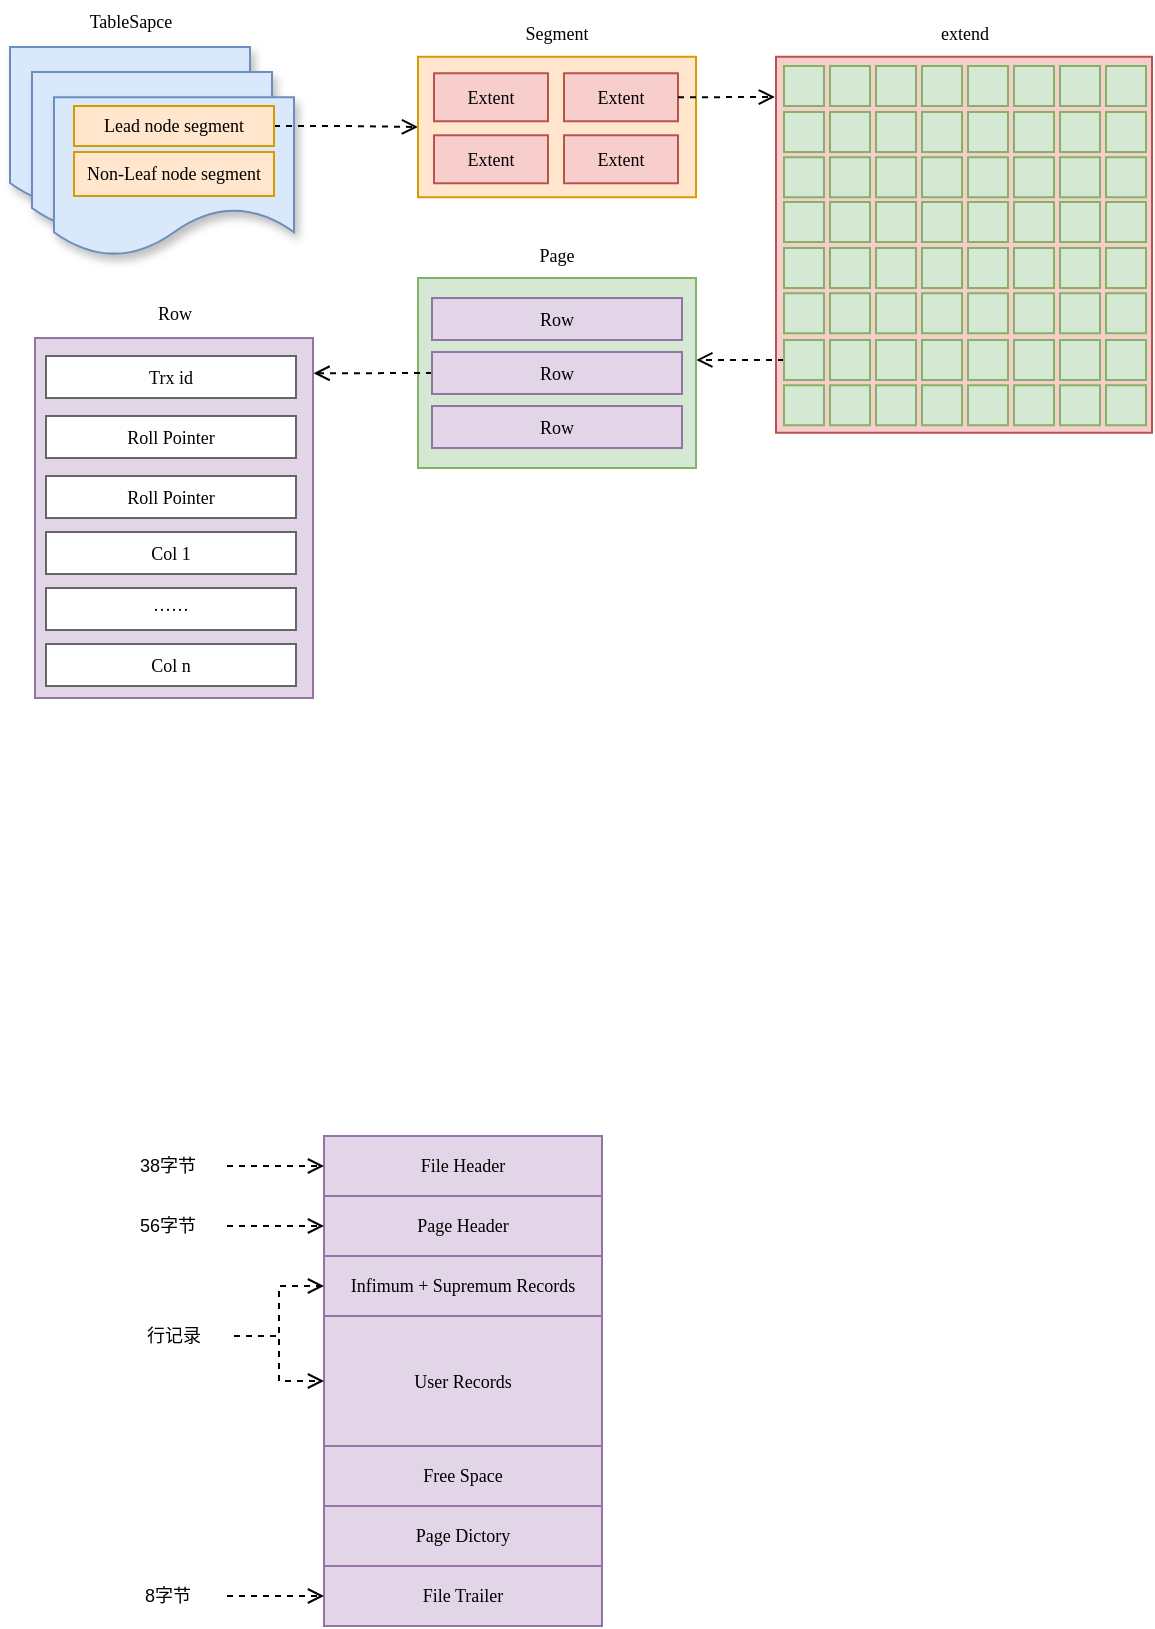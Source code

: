 <mxfile version="26.3.0">
  <diagram name="第 1 页" id="clWs-OmhBCykppdtENqQ">
    <mxGraphModel dx="1626" dy="841" grid="1" gridSize="5" guides="1" tooltips="1" connect="1" arrows="1" fold="1" page="0" pageScale="1" pageWidth="827" pageHeight="1169" background="none" math="0" shadow="0" adaptiveColors="auto">
      <root>
        <mxCell id="0" />
        <mxCell id="1" parent="0" />
        <mxCell id="Sd7MqeYMOoNPswwAHF5z-1" value="" style="shape=document;whiteSpace=wrap;html=1;boundedLbl=1;fontSize=9;fillColor=#dae8fc;strokeColor=#6c8ebf;shadow=1;fillStyle=solid;fontFamily=Comic Sans MS;" parent="1" vertex="1">
          <mxGeometry x="-417" y="-139.49" width="120" height="80" as="geometry" />
        </mxCell>
        <mxCell id="Sd7MqeYMOoNPswwAHF5z-2" value="" style="shape=document;whiteSpace=wrap;html=1;boundedLbl=1;fontSize=9;fillColor=#dae8fc;strokeColor=#6c8ebf;shadow=1;fillStyle=solid;fontFamily=Comic Sans MS;" parent="1" vertex="1">
          <mxGeometry x="-406" y="-127" width="120" height="80" as="geometry" />
        </mxCell>
        <mxCell id="Sd7MqeYMOoNPswwAHF5z-3" value="" style="shape=document;whiteSpace=wrap;html=1;boundedLbl=1;fontSize=9;fillColor=#dae8fc;strokeColor=#6c8ebf;shadow=1;fillStyle=solid;fontFamily=Comic Sans MS;" parent="1" vertex="1">
          <mxGeometry x="-395" y="-114.37" width="120" height="79.37" as="geometry" />
        </mxCell>
        <mxCell id="Sd7MqeYMOoNPswwAHF5z-4" value="TableSapce" style="text;html=1;align=center;verticalAlign=middle;whiteSpace=wrap;rounded=0;fontSize=9;fontFamily=Comic Sans MS;" parent="1" vertex="1">
          <mxGeometry x="-390.5" y="-163" width="67" height="22" as="geometry" />
        </mxCell>
        <mxCell id="Sd7MqeYMOoNPswwAHF5z-5" style="edgeStyle=orthogonalEdgeStyle;rounded=0;orthogonalLoop=1;jettySize=auto;html=1;exitX=1;exitY=0.5;exitDx=0;exitDy=0;entryX=0;entryY=0.5;entryDx=0;entryDy=0;dashed=1;endArrow=open;endFill=0;fontFamily=Comic Sans MS;fontSize=9;" parent="1" source="Sd7MqeYMOoNPswwAHF5z-6" target="Sd7MqeYMOoNPswwAHF5z-8" edge="1">
          <mxGeometry relative="1" as="geometry" />
        </mxCell>
        <mxCell id="Sd7MqeYMOoNPswwAHF5z-6" value="Lead node segment" style="rounded=0;whiteSpace=wrap;html=1;fontSize=9;shadow=0;strokeColor=#d79b00;fillColor=#ffe6cc;fontFamily=Comic Sans MS;" parent="1" vertex="1">
          <mxGeometry x="-385" y="-110" width="100" height="20" as="geometry" />
        </mxCell>
        <mxCell id="Sd7MqeYMOoNPswwAHF5z-8" value="" style="rounded=0;whiteSpace=wrap;html=1;fontSize=9;shadow=0;strokeColor=#d79b00;fillColor=#ffe6cc;fontFamily=Comic Sans MS;" parent="1" vertex="1">
          <mxGeometry x="-213" y="-134.62" width="139" height="70.25" as="geometry" />
        </mxCell>
        <mxCell id="Sd7MqeYMOoNPswwAHF5z-9" value="Extent" style="rounded=0;whiteSpace=wrap;html=1;fontSize=9;shadow=0;strokeColor=#b85450;fillColor=#f8cecc;fontFamily=Comic Sans MS;" parent="1" vertex="1">
          <mxGeometry x="-205" y="-126.37" width="57" height="24" as="geometry" />
        </mxCell>
        <mxCell id="Sd7MqeYMOoNPswwAHF5z-10" value="Extent" style="rounded=0;whiteSpace=wrap;html=1;fontSize=9;shadow=0;strokeColor=#b85450;fillColor=#f8cecc;fontFamily=Comic Sans MS;" parent="1" vertex="1">
          <mxGeometry x="-140" y="-126.37" width="57" height="24" as="geometry" />
        </mxCell>
        <mxCell id="Sd7MqeYMOoNPswwAHF5z-11" value="Extent" style="rounded=0;whiteSpace=wrap;html=1;fontSize=9;shadow=0;strokeColor=#b85450;fillColor=#f8cecc;fontFamily=Comic Sans MS;" parent="1" vertex="1">
          <mxGeometry x="-205" y="-95.37" width="57" height="24" as="geometry" />
        </mxCell>
        <mxCell id="Sd7MqeYMOoNPswwAHF5z-12" value="Extent" style="rounded=0;whiteSpace=wrap;html=1;fontSize=9;shadow=0;strokeColor=#b85450;fillColor=#f8cecc;fontFamily=Comic Sans MS;" parent="1" vertex="1">
          <mxGeometry x="-140" y="-95.37" width="57" height="24" as="geometry" />
        </mxCell>
        <mxCell id="Sd7MqeYMOoNPswwAHF5z-13" value="Segment" style="text;html=1;align=center;verticalAlign=middle;whiteSpace=wrap;rounded=0;fontSize=9;fontFamily=Comic Sans MS;" parent="1" vertex="1">
          <mxGeometry x="-177" y="-157" width="67" height="22.38" as="geometry" />
        </mxCell>
        <mxCell id="Sd7MqeYMOoNPswwAHF5z-14" value="" style="rounded=0;whiteSpace=wrap;html=1;fontSize=9;shadow=0;strokeColor=#b85450;fillColor=#f8cecc;fontFamily=Comic Sans MS;" parent="1" vertex="1">
          <mxGeometry x="-34" y="-134.62" width="188" height="188" as="geometry" />
        </mxCell>
        <mxCell id="Sd7MqeYMOoNPswwAHF5z-15" value="" style="rounded=0;whiteSpace=wrap;html=1;fontSize=9;shadow=0;strokeColor=#82b366;fillColor=#d5e8d4;fontFamily=Comic Sans MS;" parent="1" vertex="1">
          <mxGeometry x="-30" y="-130" width="20" height="20" as="geometry" />
        </mxCell>
        <mxCell id="Sd7MqeYMOoNPswwAHF5z-16" value="" style="rounded=0;whiteSpace=wrap;html=1;fontSize=9;shadow=0;strokeColor=#82b366;fillColor=#d5e8d4;fontFamily=Comic Sans MS;" parent="1" vertex="1">
          <mxGeometry x="-30" y="-107" width="20" height="20" as="geometry" />
        </mxCell>
        <mxCell id="Sd7MqeYMOoNPswwAHF5z-17" value="" style="rounded=0;whiteSpace=wrap;html=1;fontSize=9;shadow=0;strokeColor=#82b366;fillColor=#d5e8d4;fontFamily=Comic Sans MS;" parent="1" vertex="1">
          <mxGeometry x="-30" y="-84.37" width="20" height="20" as="geometry" />
        </mxCell>
        <mxCell id="Sd7MqeYMOoNPswwAHF5z-18" value="" style="rounded=0;whiteSpace=wrap;html=1;fontSize=9;shadow=0;strokeColor=#82b366;fillColor=#d5e8d4;fontFamily=Comic Sans MS;" parent="1" vertex="1">
          <mxGeometry x="-30" y="-62" width="20" height="20" as="geometry" />
        </mxCell>
        <mxCell id="Sd7MqeYMOoNPswwAHF5z-19" value="" style="rounded=0;whiteSpace=wrap;html=1;fontSize=9;shadow=0;strokeColor=#82b366;fillColor=#d5e8d4;fontFamily=Comic Sans MS;" parent="1" vertex="1">
          <mxGeometry x="-30" y="-39" width="20" height="20" as="geometry" />
        </mxCell>
        <mxCell id="Sd7MqeYMOoNPswwAHF5z-20" value="" style="rounded=0;whiteSpace=wrap;html=1;fontSize=9;shadow=0;strokeColor=#82b366;fillColor=#d5e8d4;fontFamily=Comic Sans MS;" parent="1" vertex="1">
          <mxGeometry x="-30" y="-16.37" width="20" height="20" as="geometry" />
        </mxCell>
        <mxCell id="Sd7MqeYMOoNPswwAHF5z-21" value="" style="rounded=0;whiteSpace=wrap;html=1;fontSize=9;shadow=0;strokeColor=#82b366;fillColor=#d5e8d4;fontFamily=Comic Sans MS;" parent="1" vertex="1">
          <mxGeometry x="-7" y="-130" width="20" height="20" as="geometry" />
        </mxCell>
        <mxCell id="Sd7MqeYMOoNPswwAHF5z-22" value="" style="rounded=0;whiteSpace=wrap;html=1;fontSize=9;shadow=0;strokeColor=#82b366;fillColor=#d5e8d4;fontFamily=Comic Sans MS;" parent="1" vertex="1">
          <mxGeometry x="-7" y="-107" width="20" height="20" as="geometry" />
        </mxCell>
        <mxCell id="Sd7MqeYMOoNPswwAHF5z-23" value="" style="rounded=0;whiteSpace=wrap;html=1;fontSize=9;shadow=0;strokeColor=#82b366;fillColor=#d5e8d4;fontFamily=Comic Sans MS;" parent="1" vertex="1">
          <mxGeometry x="-7" y="-84.37" width="20" height="20" as="geometry" />
        </mxCell>
        <mxCell id="Sd7MqeYMOoNPswwAHF5z-24" value="" style="rounded=0;whiteSpace=wrap;html=1;fontSize=9;shadow=0;strokeColor=#82b366;fillColor=#d5e8d4;fontFamily=Comic Sans MS;" parent="1" vertex="1">
          <mxGeometry x="-7" y="-62" width="20" height="20" as="geometry" />
        </mxCell>
        <mxCell id="Sd7MqeYMOoNPswwAHF5z-25" value="" style="rounded=0;whiteSpace=wrap;html=1;fontSize=9;shadow=0;strokeColor=#82b366;fillColor=#d5e8d4;fontFamily=Comic Sans MS;" parent="1" vertex="1">
          <mxGeometry x="-7" y="-39" width="20" height="20" as="geometry" />
        </mxCell>
        <mxCell id="Sd7MqeYMOoNPswwAHF5z-26" value="" style="rounded=0;whiteSpace=wrap;html=1;fontSize=9;shadow=0;strokeColor=#82b366;fillColor=#d5e8d4;fontFamily=Comic Sans MS;" parent="1" vertex="1">
          <mxGeometry x="-7" y="-16.37" width="20" height="20" as="geometry" />
        </mxCell>
        <mxCell id="Sd7MqeYMOoNPswwAHF5z-27" value="" style="rounded=0;whiteSpace=wrap;html=1;fontSize=9;shadow=0;strokeColor=#82b366;fillColor=#d5e8d4;fontFamily=Comic Sans MS;" parent="1" vertex="1">
          <mxGeometry x="16" y="-130" width="20" height="20" as="geometry" />
        </mxCell>
        <mxCell id="Sd7MqeYMOoNPswwAHF5z-28" value="" style="rounded=0;whiteSpace=wrap;html=1;fontSize=9;shadow=0;strokeColor=#82b366;fillColor=#d5e8d4;fontFamily=Comic Sans MS;" parent="1" vertex="1">
          <mxGeometry x="16" y="-107" width="20" height="20" as="geometry" />
        </mxCell>
        <mxCell id="Sd7MqeYMOoNPswwAHF5z-29" value="" style="rounded=0;whiteSpace=wrap;html=1;fontSize=9;shadow=0;strokeColor=#82b366;fillColor=#d5e8d4;fontFamily=Comic Sans MS;" parent="1" vertex="1">
          <mxGeometry x="16" y="-84.37" width="20" height="20" as="geometry" />
        </mxCell>
        <mxCell id="Sd7MqeYMOoNPswwAHF5z-30" value="" style="rounded=0;whiteSpace=wrap;html=1;fontSize=9;shadow=0;strokeColor=#82b366;fillColor=#d5e8d4;fontFamily=Comic Sans MS;" parent="1" vertex="1">
          <mxGeometry x="16" y="-62" width="20" height="20" as="geometry" />
        </mxCell>
        <mxCell id="Sd7MqeYMOoNPswwAHF5z-31" value="" style="rounded=0;whiteSpace=wrap;html=1;fontSize=9;shadow=0;strokeColor=#82b366;fillColor=#d5e8d4;fontFamily=Comic Sans MS;" parent="1" vertex="1">
          <mxGeometry x="16" y="-39" width="20" height="20" as="geometry" />
        </mxCell>
        <mxCell id="Sd7MqeYMOoNPswwAHF5z-32" value="" style="rounded=0;whiteSpace=wrap;html=1;fontSize=9;shadow=0;strokeColor=#82b366;fillColor=#d5e8d4;fontFamily=Comic Sans MS;" parent="1" vertex="1">
          <mxGeometry x="16" y="-16.37" width="20" height="20" as="geometry" />
        </mxCell>
        <mxCell id="Sd7MqeYMOoNPswwAHF5z-33" value="" style="rounded=0;whiteSpace=wrap;html=1;fontSize=9;shadow=0;strokeColor=#82b366;fillColor=#d5e8d4;fontFamily=Comic Sans MS;" parent="1" vertex="1">
          <mxGeometry x="39" y="-130" width="20" height="20" as="geometry" />
        </mxCell>
        <mxCell id="Sd7MqeYMOoNPswwAHF5z-34" value="" style="rounded=0;whiteSpace=wrap;html=1;fontSize=9;shadow=0;strokeColor=#82b366;fillColor=#d5e8d4;fontFamily=Comic Sans MS;" parent="1" vertex="1">
          <mxGeometry x="39" y="-107" width="20" height="20" as="geometry" />
        </mxCell>
        <mxCell id="Sd7MqeYMOoNPswwAHF5z-35" value="" style="rounded=0;whiteSpace=wrap;html=1;fontSize=9;shadow=0;strokeColor=#82b366;fillColor=#d5e8d4;fontFamily=Comic Sans MS;" parent="1" vertex="1">
          <mxGeometry x="39" y="-84.37" width="20" height="20" as="geometry" />
        </mxCell>
        <mxCell id="Sd7MqeYMOoNPswwAHF5z-36" value="" style="rounded=0;whiteSpace=wrap;html=1;fontSize=9;shadow=0;strokeColor=#82b366;fillColor=#d5e8d4;fontFamily=Comic Sans MS;" parent="1" vertex="1">
          <mxGeometry x="39" y="-62" width="20" height="20" as="geometry" />
        </mxCell>
        <mxCell id="Sd7MqeYMOoNPswwAHF5z-37" value="" style="rounded=0;whiteSpace=wrap;html=1;fontSize=9;shadow=0;strokeColor=#82b366;fillColor=#d5e8d4;fontFamily=Comic Sans MS;" parent="1" vertex="1">
          <mxGeometry x="39" y="-39" width="20" height="20" as="geometry" />
        </mxCell>
        <mxCell id="Sd7MqeYMOoNPswwAHF5z-38" value="" style="rounded=0;whiteSpace=wrap;html=1;fontSize=9;shadow=0;strokeColor=#82b366;fillColor=#d5e8d4;fontFamily=Comic Sans MS;" parent="1" vertex="1">
          <mxGeometry x="39" y="-16.37" width="20" height="20" as="geometry" />
        </mxCell>
        <mxCell id="Sd7MqeYMOoNPswwAHF5z-39" value="" style="rounded=0;whiteSpace=wrap;html=1;fontSize=9;shadow=0;strokeColor=#82b366;fillColor=#d5e8d4;fontFamily=Comic Sans MS;" parent="1" vertex="1">
          <mxGeometry x="62" y="-130" width="20" height="20" as="geometry" />
        </mxCell>
        <mxCell id="Sd7MqeYMOoNPswwAHF5z-40" value="" style="rounded=0;whiteSpace=wrap;html=1;fontSize=9;shadow=0;strokeColor=#82b366;fillColor=#d5e8d4;fontFamily=Comic Sans MS;" parent="1" vertex="1">
          <mxGeometry x="62" y="-107" width="20" height="20" as="geometry" />
        </mxCell>
        <mxCell id="Sd7MqeYMOoNPswwAHF5z-41" value="" style="rounded=0;whiteSpace=wrap;html=1;fontSize=9;shadow=0;strokeColor=#82b366;fillColor=#d5e8d4;fontFamily=Comic Sans MS;" parent="1" vertex="1">
          <mxGeometry x="62" y="-84.37" width="20" height="20" as="geometry" />
        </mxCell>
        <mxCell id="Sd7MqeYMOoNPswwAHF5z-42" value="" style="rounded=0;whiteSpace=wrap;html=1;fontSize=9;shadow=0;strokeColor=#82b366;fillColor=#d5e8d4;fontFamily=Comic Sans MS;" parent="1" vertex="1">
          <mxGeometry x="62" y="-62" width="20" height="20" as="geometry" />
        </mxCell>
        <mxCell id="Sd7MqeYMOoNPswwAHF5z-43" value="" style="rounded=0;whiteSpace=wrap;html=1;fontSize=9;shadow=0;strokeColor=#82b366;fillColor=#d5e8d4;fontFamily=Comic Sans MS;" parent="1" vertex="1">
          <mxGeometry x="62" y="-39" width="20" height="20" as="geometry" />
        </mxCell>
        <mxCell id="Sd7MqeYMOoNPswwAHF5z-44" value="" style="rounded=0;whiteSpace=wrap;html=1;fontSize=9;shadow=0;strokeColor=#82b366;fillColor=#d5e8d4;fontFamily=Comic Sans MS;" parent="1" vertex="1">
          <mxGeometry x="62" y="-16.37" width="20" height="20" as="geometry" />
        </mxCell>
        <mxCell id="Sd7MqeYMOoNPswwAHF5z-45" value="" style="rounded=0;whiteSpace=wrap;html=1;fontSize=9;shadow=0;strokeColor=#82b366;fillColor=#d5e8d4;fontFamily=Comic Sans MS;" parent="1" vertex="1">
          <mxGeometry x="85" y="-130" width="20" height="20" as="geometry" />
        </mxCell>
        <mxCell id="Sd7MqeYMOoNPswwAHF5z-46" value="" style="rounded=0;whiteSpace=wrap;html=1;fontSize=9;shadow=0;strokeColor=#82b366;fillColor=#d5e8d4;fontFamily=Comic Sans MS;" parent="1" vertex="1">
          <mxGeometry x="85" y="-107" width="20" height="20" as="geometry" />
        </mxCell>
        <mxCell id="Sd7MqeYMOoNPswwAHF5z-47" value="" style="rounded=0;whiteSpace=wrap;html=1;fontSize=9;shadow=0;strokeColor=#82b366;fillColor=#d5e8d4;fontFamily=Comic Sans MS;" parent="1" vertex="1">
          <mxGeometry x="85" y="-84.37" width="20" height="20" as="geometry" />
        </mxCell>
        <mxCell id="Sd7MqeYMOoNPswwAHF5z-48" value="" style="rounded=0;whiteSpace=wrap;html=1;fontSize=9;shadow=0;strokeColor=#82b366;fillColor=#d5e8d4;fontFamily=Comic Sans MS;" parent="1" vertex="1">
          <mxGeometry x="85" y="-62" width="20" height="20" as="geometry" />
        </mxCell>
        <mxCell id="Sd7MqeYMOoNPswwAHF5z-49" value="" style="rounded=0;whiteSpace=wrap;html=1;fontSize=9;shadow=0;strokeColor=#82b366;fillColor=#d5e8d4;fontFamily=Comic Sans MS;" parent="1" vertex="1">
          <mxGeometry x="85" y="-39" width="20" height="20" as="geometry" />
        </mxCell>
        <mxCell id="Sd7MqeYMOoNPswwAHF5z-50" value="" style="rounded=0;whiteSpace=wrap;html=1;fontSize=9;shadow=0;strokeColor=#82b366;fillColor=#d5e8d4;fontFamily=Comic Sans MS;" parent="1" vertex="1">
          <mxGeometry x="85" y="-16.37" width="20" height="20" as="geometry" />
        </mxCell>
        <mxCell id="Sd7MqeYMOoNPswwAHF5z-51" value="" style="rounded=0;whiteSpace=wrap;html=1;fontSize=9;shadow=0;strokeColor=#82b366;fillColor=#d5e8d4;fontFamily=Comic Sans MS;" parent="1" vertex="1">
          <mxGeometry x="108" y="-130" width="20" height="20" as="geometry" />
        </mxCell>
        <mxCell id="Sd7MqeYMOoNPswwAHF5z-52" value="" style="rounded=0;whiteSpace=wrap;html=1;fontSize=9;shadow=0;strokeColor=#82b366;fillColor=#d5e8d4;fontFamily=Comic Sans MS;" parent="1" vertex="1">
          <mxGeometry x="108" y="-107" width="20" height="20" as="geometry" />
        </mxCell>
        <mxCell id="Sd7MqeYMOoNPswwAHF5z-53" value="" style="rounded=0;whiteSpace=wrap;html=1;fontSize=9;shadow=0;strokeColor=#82b366;fillColor=#d5e8d4;fontFamily=Comic Sans MS;" parent="1" vertex="1">
          <mxGeometry x="108" y="-84.37" width="20" height="20" as="geometry" />
        </mxCell>
        <mxCell id="Sd7MqeYMOoNPswwAHF5z-54" value="" style="rounded=0;whiteSpace=wrap;html=1;fontSize=9;shadow=0;strokeColor=#82b366;fillColor=#d5e8d4;fontFamily=Comic Sans MS;" parent="1" vertex="1">
          <mxGeometry x="108" y="-62" width="20" height="20" as="geometry" />
        </mxCell>
        <mxCell id="Sd7MqeYMOoNPswwAHF5z-55" value="" style="rounded=0;whiteSpace=wrap;html=1;fontSize=9;shadow=0;strokeColor=#82b366;fillColor=#d5e8d4;fontFamily=Comic Sans MS;" parent="1" vertex="1">
          <mxGeometry x="108" y="-39" width="20" height="20" as="geometry" />
        </mxCell>
        <mxCell id="Sd7MqeYMOoNPswwAHF5z-56" value="" style="rounded=0;whiteSpace=wrap;html=1;fontSize=9;shadow=0;strokeColor=#82b366;fillColor=#d5e8d4;fontFamily=Comic Sans MS;" parent="1" vertex="1">
          <mxGeometry x="108" y="-16.37" width="20" height="20" as="geometry" />
        </mxCell>
        <mxCell id="Sd7MqeYMOoNPswwAHF5z-57" value="" style="rounded=0;whiteSpace=wrap;html=1;fontSize=9;shadow=0;strokeColor=#82b366;fillColor=#d5e8d4;fontFamily=Comic Sans MS;" parent="1" vertex="1">
          <mxGeometry x="131" y="-130" width="20" height="20" as="geometry" />
        </mxCell>
        <mxCell id="Sd7MqeYMOoNPswwAHF5z-58" value="" style="rounded=0;whiteSpace=wrap;html=1;fontSize=9;shadow=0;strokeColor=#82b366;fillColor=#d5e8d4;fontFamily=Comic Sans MS;" parent="1" vertex="1">
          <mxGeometry x="131" y="-107" width="20" height="20" as="geometry" />
        </mxCell>
        <mxCell id="Sd7MqeYMOoNPswwAHF5z-59" value="" style="rounded=0;whiteSpace=wrap;html=1;fontSize=9;shadow=0;strokeColor=#82b366;fillColor=#d5e8d4;fontFamily=Comic Sans MS;" parent="1" vertex="1">
          <mxGeometry x="131" y="-84.37" width="20" height="20" as="geometry" />
        </mxCell>
        <mxCell id="Sd7MqeYMOoNPswwAHF5z-60" value="" style="rounded=0;whiteSpace=wrap;html=1;fontSize=9;shadow=0;strokeColor=#82b366;fillColor=#d5e8d4;fontFamily=Comic Sans MS;" parent="1" vertex="1">
          <mxGeometry x="131" y="-62" width="20" height="20" as="geometry" />
        </mxCell>
        <mxCell id="Sd7MqeYMOoNPswwAHF5z-61" value="" style="rounded=0;whiteSpace=wrap;html=1;fontSize=9;shadow=0;strokeColor=#82b366;fillColor=#d5e8d4;fontFamily=Comic Sans MS;" parent="1" vertex="1">
          <mxGeometry x="131" y="-39" width="20" height="20" as="geometry" />
        </mxCell>
        <mxCell id="Sd7MqeYMOoNPswwAHF5z-62" value="" style="rounded=0;whiteSpace=wrap;html=1;fontSize=9;shadow=0;strokeColor=#82b366;fillColor=#d5e8d4;fontFamily=Comic Sans MS;" parent="1" vertex="1">
          <mxGeometry x="131" y="-16.37" width="20" height="20" as="geometry" />
        </mxCell>
        <mxCell id="Sd7MqeYMOoNPswwAHF5z-63" style="edgeStyle=orthogonalEdgeStyle;rounded=0;orthogonalLoop=1;jettySize=auto;html=1;exitX=0;exitY=0.5;exitDx=0;exitDy=0;entryX=1.001;entryY=0.431;entryDx=0;entryDy=0;entryPerimeter=0;dashed=1;endArrow=open;endFill=0;fontFamily=Comic Sans MS;fontSize=9;" parent="1" source="Sd7MqeYMOoNPswwAHF5z-64" target="Sd7MqeYMOoNPswwAHF5z-82" edge="1">
          <mxGeometry relative="1" as="geometry">
            <mxPoint x="-73" y="17" as="targetPoint" />
          </mxGeometry>
        </mxCell>
        <mxCell id="Sd7MqeYMOoNPswwAHF5z-64" value="" style="rounded=0;whiteSpace=wrap;html=1;fontSize=9;shadow=0;strokeColor=#82b366;fillColor=#d5e8d4;fontFamily=Comic Sans MS;" parent="1" vertex="1">
          <mxGeometry x="-30" y="7" width="20" height="20" as="geometry" />
        </mxCell>
        <mxCell id="Sd7MqeYMOoNPswwAHF5z-65" value="" style="rounded=0;whiteSpace=wrap;html=1;fontSize=9;shadow=0;strokeColor=#82b366;fillColor=#d5e8d4;fontFamily=Comic Sans MS;" parent="1" vertex="1">
          <mxGeometry x="-30" y="29.63" width="20" height="20" as="geometry" />
        </mxCell>
        <mxCell id="Sd7MqeYMOoNPswwAHF5z-66" value="" style="rounded=0;whiteSpace=wrap;html=1;fontSize=9;shadow=0;strokeColor=#82b366;fillColor=#d5e8d4;fontFamily=Comic Sans MS;" parent="1" vertex="1">
          <mxGeometry x="-7" y="7" width="20" height="20" as="geometry" />
        </mxCell>
        <mxCell id="Sd7MqeYMOoNPswwAHF5z-67" value="" style="rounded=0;whiteSpace=wrap;html=1;fontSize=9;shadow=0;strokeColor=#82b366;fillColor=#d5e8d4;fontFamily=Comic Sans MS;" parent="1" vertex="1">
          <mxGeometry x="-7" y="29.63" width="20" height="20" as="geometry" />
        </mxCell>
        <mxCell id="Sd7MqeYMOoNPswwAHF5z-68" value="" style="rounded=0;whiteSpace=wrap;html=1;fontSize=9;shadow=0;strokeColor=#82b366;fillColor=#d5e8d4;fontFamily=Comic Sans MS;" parent="1" vertex="1">
          <mxGeometry x="16" y="7" width="20" height="20" as="geometry" />
        </mxCell>
        <mxCell id="Sd7MqeYMOoNPswwAHF5z-69" value="" style="rounded=0;whiteSpace=wrap;html=1;fontSize=9;shadow=0;strokeColor=#82b366;fillColor=#d5e8d4;fontFamily=Comic Sans MS;" parent="1" vertex="1">
          <mxGeometry x="16" y="29.63" width="20" height="20" as="geometry" />
        </mxCell>
        <mxCell id="Sd7MqeYMOoNPswwAHF5z-70" value="" style="rounded=0;whiteSpace=wrap;html=1;fontSize=9;shadow=0;strokeColor=#82b366;fillColor=#d5e8d4;fontFamily=Comic Sans MS;" parent="1" vertex="1">
          <mxGeometry x="39" y="7" width="20" height="20" as="geometry" />
        </mxCell>
        <mxCell id="Sd7MqeYMOoNPswwAHF5z-71" value="" style="rounded=0;whiteSpace=wrap;html=1;fontSize=9;shadow=0;strokeColor=#82b366;fillColor=#d5e8d4;fontFamily=Comic Sans MS;" parent="1" vertex="1">
          <mxGeometry x="39" y="29.63" width="20" height="20" as="geometry" />
        </mxCell>
        <mxCell id="Sd7MqeYMOoNPswwAHF5z-72" value="" style="rounded=0;whiteSpace=wrap;html=1;fontSize=9;shadow=0;strokeColor=#82b366;fillColor=#d5e8d4;fontFamily=Comic Sans MS;" parent="1" vertex="1">
          <mxGeometry x="62" y="7" width="20" height="20" as="geometry" />
        </mxCell>
        <mxCell id="Sd7MqeYMOoNPswwAHF5z-73" value="" style="rounded=0;whiteSpace=wrap;html=1;fontSize=9;shadow=0;strokeColor=#82b366;fillColor=#d5e8d4;fontFamily=Comic Sans MS;" parent="1" vertex="1">
          <mxGeometry x="62" y="29.63" width="20" height="20" as="geometry" />
        </mxCell>
        <mxCell id="Sd7MqeYMOoNPswwAHF5z-74" value="" style="rounded=0;whiteSpace=wrap;html=1;fontSize=9;shadow=0;strokeColor=#82b366;fillColor=#d5e8d4;fontFamily=Comic Sans MS;" parent="1" vertex="1">
          <mxGeometry x="85" y="7" width="20" height="20" as="geometry" />
        </mxCell>
        <mxCell id="Sd7MqeYMOoNPswwAHF5z-75" value="" style="rounded=0;whiteSpace=wrap;html=1;fontSize=9;shadow=0;strokeColor=#82b366;fillColor=#d5e8d4;fontFamily=Comic Sans MS;" parent="1" vertex="1">
          <mxGeometry x="85" y="29.63" width="20" height="20" as="geometry" />
        </mxCell>
        <mxCell id="Sd7MqeYMOoNPswwAHF5z-76" value="" style="rounded=0;whiteSpace=wrap;html=1;fontSize=9;shadow=0;strokeColor=#82b366;fillColor=#d5e8d4;fontFamily=Comic Sans MS;" parent="1" vertex="1">
          <mxGeometry x="108" y="7" width="20" height="20" as="geometry" />
        </mxCell>
        <mxCell id="Sd7MqeYMOoNPswwAHF5z-77" value="" style="rounded=0;whiteSpace=wrap;html=1;fontSize=9;shadow=0;strokeColor=#82b366;fillColor=#d5e8d4;fontFamily=Comic Sans MS;" parent="1" vertex="1">
          <mxGeometry x="108" y="29.63" width="20" height="20" as="geometry" />
        </mxCell>
        <mxCell id="Sd7MqeYMOoNPswwAHF5z-78" value="" style="rounded=0;whiteSpace=wrap;html=1;fontSize=9;shadow=0;strokeColor=#82b366;fillColor=#d5e8d4;fontFamily=Comic Sans MS;" parent="1" vertex="1">
          <mxGeometry x="131" y="7" width="20" height="20" as="geometry" />
        </mxCell>
        <mxCell id="Sd7MqeYMOoNPswwAHF5z-79" value="" style="rounded=0;whiteSpace=wrap;html=1;fontSize=9;shadow=0;strokeColor=#82b366;fillColor=#d5e8d4;fontFamily=Comic Sans MS;" parent="1" vertex="1">
          <mxGeometry x="131" y="29.63" width="20" height="20" as="geometry" />
        </mxCell>
        <mxCell id="Sd7MqeYMOoNPswwAHF5z-80" style="rounded=0;orthogonalLoop=1;jettySize=auto;html=1;exitX=1;exitY=0.5;exitDx=0;exitDy=0;entryX=-0.003;entryY=0.107;entryDx=0;entryDy=0;entryPerimeter=0;dashed=1;endArrow=open;endFill=0;fontFamily=Comic Sans MS;fontSize=9;" parent="1" source="Sd7MqeYMOoNPswwAHF5z-10" target="Sd7MqeYMOoNPswwAHF5z-14" edge="1">
          <mxGeometry relative="1" as="geometry">
            <mxPoint x="-35" y="-115" as="targetPoint" />
          </mxGeometry>
        </mxCell>
        <mxCell id="Sd7MqeYMOoNPswwAHF5z-81" value="extend" style="text;html=1;align=center;verticalAlign=middle;whiteSpace=wrap;rounded=0;fontSize=9;fontFamily=Comic Sans MS;" parent="1" vertex="1">
          <mxGeometry x="26.5" y="-157" width="67" height="22.38" as="geometry" />
        </mxCell>
        <mxCell id="Sd7MqeYMOoNPswwAHF5z-82" value="" style="rounded=0;whiteSpace=wrap;html=1;fontSize=9;shadow=0;strokeColor=#82b366;fillColor=#d5e8d4;fontFamily=Comic Sans MS;" parent="1" vertex="1">
          <mxGeometry x="-213" y="-24" width="139" height="95" as="geometry" />
        </mxCell>
        <mxCell id="Sd7MqeYMOoNPswwAHF5z-83" value="Row" style="rounded=0;whiteSpace=wrap;html=1;fontSize=9;shadow=0;strokeColor=#9673a6;fillColor=#e1d5e7;fontFamily=Comic Sans MS;" parent="1" vertex="1">
          <mxGeometry x="-206" y="-14" width="125" height="21" as="geometry" />
        </mxCell>
        <mxCell id="Sd7MqeYMOoNPswwAHF5z-84" style="rounded=0;orthogonalLoop=1;jettySize=auto;html=1;exitX=0;exitY=0.5;exitDx=0;exitDy=0;entryX=1.002;entryY=0.098;entryDx=0;entryDy=0;entryPerimeter=0;dashed=1;endArrow=open;endFill=0;fontFamily=Comic Sans MS;fontSize=9;" parent="1" source="Sd7MqeYMOoNPswwAHF5z-85" target="Sd7MqeYMOoNPswwAHF5z-88" edge="1">
          <mxGeometry relative="1" as="geometry">
            <mxPoint x="-265" y="24" as="targetPoint" />
          </mxGeometry>
        </mxCell>
        <mxCell id="Sd7MqeYMOoNPswwAHF5z-85" value="Row" style="rounded=0;whiteSpace=wrap;html=1;fontSize=9;shadow=0;strokeColor=#9673a6;fillColor=#e1d5e7;fontFamily=Comic Sans MS;" parent="1" vertex="1">
          <mxGeometry x="-206" y="13" width="125" height="21" as="geometry" />
        </mxCell>
        <mxCell id="Sd7MqeYMOoNPswwAHF5z-86" value="Row" style="rounded=0;whiteSpace=wrap;html=1;fontSize=9;shadow=0;strokeColor=#9673a6;fillColor=#e1d5e7;fontFamily=Comic Sans MS;" parent="1" vertex="1">
          <mxGeometry x="-206" y="40" width="125" height="21" as="geometry" />
        </mxCell>
        <mxCell id="Sd7MqeYMOoNPswwAHF5z-87" value="Page" style="text;html=1;align=center;verticalAlign=middle;whiteSpace=wrap;rounded=0;fontSize=9;fontFamily=Comic Sans MS;" parent="1" vertex="1">
          <mxGeometry x="-177" y="-46.38" width="67" height="22.38" as="geometry" />
        </mxCell>
        <mxCell id="Sd7MqeYMOoNPswwAHF5z-88" value="" style="rounded=0;whiteSpace=wrap;html=1;fontSize=9;shadow=0;strokeColor=#9673a6;fillColor=#e1d5e7;fontFamily=Comic Sans MS;" parent="1" vertex="1">
          <mxGeometry x="-404.5" y="6" width="139" height="180" as="geometry" />
        </mxCell>
        <mxCell id="Sd7MqeYMOoNPswwAHF5z-89" value="Trx id" style="rounded=0;whiteSpace=wrap;html=1;fontSize=9;shadow=0;strokeColor=#666666;fontFamily=Comic Sans MS;" parent="1" vertex="1">
          <mxGeometry x="-399" y="15" width="125" height="21" as="geometry" />
        </mxCell>
        <mxCell id="Sd7MqeYMOoNPswwAHF5z-90" value="Roll Pointer" style="rounded=0;whiteSpace=wrap;html=1;fontSize=9;shadow=0;strokeColor=#666666;fontFamily=Comic Sans MS;" parent="1" vertex="1">
          <mxGeometry x="-399" y="45" width="125" height="21" as="geometry" />
        </mxCell>
        <mxCell id="Sd7MqeYMOoNPswwAHF5z-91" value="Roll Pointer" style="rounded=0;whiteSpace=wrap;html=1;fontSize=9;shadow=0;strokeColor=#666666;fontFamily=Comic Sans MS;" parent="1" vertex="1">
          <mxGeometry x="-399" y="75" width="125" height="21" as="geometry" />
        </mxCell>
        <mxCell id="Sd7MqeYMOoNPswwAHF5z-92" value="Col 1" style="rounded=0;whiteSpace=wrap;html=1;fontSize=9;shadow=0;strokeColor=#666666;fontFamily=Comic Sans MS;" parent="1" vertex="1">
          <mxGeometry x="-399" y="103" width="125" height="21" as="geometry" />
        </mxCell>
        <mxCell id="Sd7MqeYMOoNPswwAHF5z-93" value="······" style="rounded=0;whiteSpace=wrap;html=1;fontSize=9;shadow=0;strokeColor=#666666;fontFamily=Comic Sans MS;" parent="1" vertex="1">
          <mxGeometry x="-399" y="131" width="125" height="21" as="geometry" />
        </mxCell>
        <mxCell id="Sd7MqeYMOoNPswwAHF5z-94" value="Col n" style="rounded=0;whiteSpace=wrap;html=1;fontSize=9;shadow=0;strokeColor=#666666;fontFamily=Comic Sans MS;" parent="1" vertex="1">
          <mxGeometry x="-399" y="159" width="125" height="21" as="geometry" />
        </mxCell>
        <mxCell id="Sd7MqeYMOoNPswwAHF5z-95" value="Row" style="text;html=1;align=center;verticalAlign=middle;whiteSpace=wrap;rounded=0;fontSize=9;fontFamily=Comic Sans MS;" parent="1" vertex="1">
          <mxGeometry x="-368.5" y="-17.56" width="67" height="22.38" as="geometry" />
        </mxCell>
        <mxCell id="Sd7MqeYMOoNPswwAHF5z-96" value="Non-Leaf node segment" style="rounded=0;whiteSpace=wrap;html=1;fontSize=9;shadow=0;strokeColor=#d79b00;fillColor=#ffe6cc;fontFamily=Comic Sans MS;fontStyle=0" parent="1" vertex="1">
          <mxGeometry x="-385" y="-87" width="100" height="22" as="geometry" />
        </mxCell>
        <mxCell id="mNlKt_7n9bX7lomYEMLk-8" value="File Header" style="rounded=0;whiteSpace=wrap;html=1;fontSize=9;shadow=0;strokeColor=#9673a6;fillColor=#e1d5e7;fontFamily=Comic Sans MS;" vertex="1" parent="1">
          <mxGeometry x="-260" y="405" width="139" height="30" as="geometry" />
        </mxCell>
        <mxCell id="mNlKt_7n9bX7lomYEMLk-9" value="Page Header" style="rounded=0;whiteSpace=wrap;html=1;fontSize=9;shadow=0;strokeColor=#9673a6;fillColor=#e1d5e7;fontFamily=Comic Sans MS;" vertex="1" parent="1">
          <mxGeometry x="-260" y="435" width="139" height="30" as="geometry" />
        </mxCell>
        <mxCell id="mNlKt_7n9bX7lomYEMLk-10" value="Infimum + Supremum Records" style="rounded=0;whiteSpace=wrap;html=1;fontSize=9;shadow=0;strokeColor=#9673a6;fillColor=#e1d5e7;fontFamily=Comic Sans MS;" vertex="1" parent="1">
          <mxGeometry x="-260" y="465" width="139" height="30" as="geometry" />
        </mxCell>
        <mxCell id="mNlKt_7n9bX7lomYEMLk-11" value="User Records" style="rounded=0;whiteSpace=wrap;html=1;fontSize=9;shadow=0;strokeColor=#9673a6;fillColor=#e1d5e7;fontFamily=Comic Sans MS;" vertex="1" parent="1">
          <mxGeometry x="-260" y="495" width="139" height="65" as="geometry" />
        </mxCell>
        <mxCell id="mNlKt_7n9bX7lomYEMLk-12" value="Free Space" style="rounded=0;whiteSpace=wrap;html=1;fontSize=9;shadow=0;strokeColor=#9673a6;fillColor=#e1d5e7;fontFamily=Comic Sans MS;" vertex="1" parent="1">
          <mxGeometry x="-260" y="560" width="139" height="30" as="geometry" />
        </mxCell>
        <mxCell id="mNlKt_7n9bX7lomYEMLk-13" value="Page Dictory" style="rounded=0;whiteSpace=wrap;html=1;fontSize=9;shadow=0;strokeColor=#9673a6;fillColor=#e1d5e7;fontFamily=Comic Sans MS;" vertex="1" parent="1">
          <mxGeometry x="-260" y="590" width="139" height="30" as="geometry" />
        </mxCell>
        <mxCell id="mNlKt_7n9bX7lomYEMLk-14" value="File Trailer" style="rounded=0;whiteSpace=wrap;html=1;fontSize=9;shadow=0;strokeColor=#9673a6;fillColor=#e1d5e7;fontFamily=Comic Sans MS;" vertex="1" parent="1">
          <mxGeometry x="-260" y="620" width="139" height="30" as="geometry" />
        </mxCell>
        <mxCell id="mNlKt_7n9bX7lomYEMLk-28" style="edgeStyle=orthogonalEdgeStyle;rounded=0;orthogonalLoop=1;jettySize=auto;html=1;exitX=1;exitY=0.5;exitDx=0;exitDy=0;dashed=1;endArrow=open;endFill=0;" edge="1" parent="1" source="mNlKt_7n9bX7lomYEMLk-26" target="mNlKt_7n9bX7lomYEMLk-8">
          <mxGeometry relative="1" as="geometry" />
        </mxCell>
        <mxCell id="mNlKt_7n9bX7lomYEMLk-26" value="38字节" style="text;html=1;align=center;verticalAlign=middle;whiteSpace=wrap;rounded=0;fontSize=9;" vertex="1" parent="1">
          <mxGeometry x="-368.5" y="410" width="60" height="20" as="geometry" />
        </mxCell>
        <mxCell id="mNlKt_7n9bX7lomYEMLk-29" style="edgeStyle=orthogonalEdgeStyle;rounded=0;orthogonalLoop=1;jettySize=auto;html=1;exitX=1;exitY=0.5;exitDx=0;exitDy=0;dashed=1;endArrow=open;endFill=0;" edge="1" parent="1" source="mNlKt_7n9bX7lomYEMLk-30">
          <mxGeometry relative="1" as="geometry">
            <mxPoint x="-260" y="450" as="targetPoint" />
          </mxGeometry>
        </mxCell>
        <mxCell id="mNlKt_7n9bX7lomYEMLk-30" value="56字节" style="text;html=1;align=center;verticalAlign=middle;whiteSpace=wrap;rounded=0;fontSize=9;" vertex="1" parent="1">
          <mxGeometry x="-368.5" y="440" width="60" height="20" as="geometry" />
        </mxCell>
        <mxCell id="mNlKt_7n9bX7lomYEMLk-32" style="edgeStyle=orthogonalEdgeStyle;rounded=0;orthogonalLoop=1;jettySize=auto;html=1;exitX=1;exitY=0.5;exitDx=0;exitDy=0;entryX=0;entryY=0.5;entryDx=0;entryDy=0;dashed=1;endArrow=open;endFill=0;" edge="1" parent="1" source="mNlKt_7n9bX7lomYEMLk-31" target="mNlKt_7n9bX7lomYEMLk-10">
          <mxGeometry relative="1" as="geometry" />
        </mxCell>
        <mxCell id="mNlKt_7n9bX7lomYEMLk-33" style="edgeStyle=orthogonalEdgeStyle;rounded=0;orthogonalLoop=1;jettySize=auto;html=1;exitX=1;exitY=0.5;exitDx=0;exitDy=0;dashed=1;endArrow=open;endFill=0;" edge="1" parent="1" source="mNlKt_7n9bX7lomYEMLk-31" target="mNlKt_7n9bX7lomYEMLk-11">
          <mxGeometry relative="1" as="geometry" />
        </mxCell>
        <mxCell id="mNlKt_7n9bX7lomYEMLk-31" value="行记录" style="text;html=1;align=center;verticalAlign=middle;whiteSpace=wrap;rounded=0;fontSize=9;" vertex="1" parent="1">
          <mxGeometry x="-365" y="495" width="60" height="20" as="geometry" />
        </mxCell>
        <mxCell id="mNlKt_7n9bX7lomYEMLk-35" style="edgeStyle=orthogonalEdgeStyle;rounded=0;orthogonalLoop=1;jettySize=auto;html=1;exitX=1;exitY=0.5;exitDx=0;exitDy=0;dashed=1;endArrow=open;endFill=0;" edge="1" parent="1" source="mNlKt_7n9bX7lomYEMLk-36">
          <mxGeometry relative="1" as="geometry">
            <mxPoint x="-260" y="635" as="targetPoint" />
          </mxGeometry>
        </mxCell>
        <mxCell id="mNlKt_7n9bX7lomYEMLk-36" value="8字节" style="text;html=1;align=center;verticalAlign=middle;whiteSpace=wrap;rounded=0;fontSize=9;" vertex="1" parent="1">
          <mxGeometry x="-368.5" y="625" width="60" height="20" as="geometry" />
        </mxCell>
      </root>
    </mxGraphModel>
  </diagram>
</mxfile>
